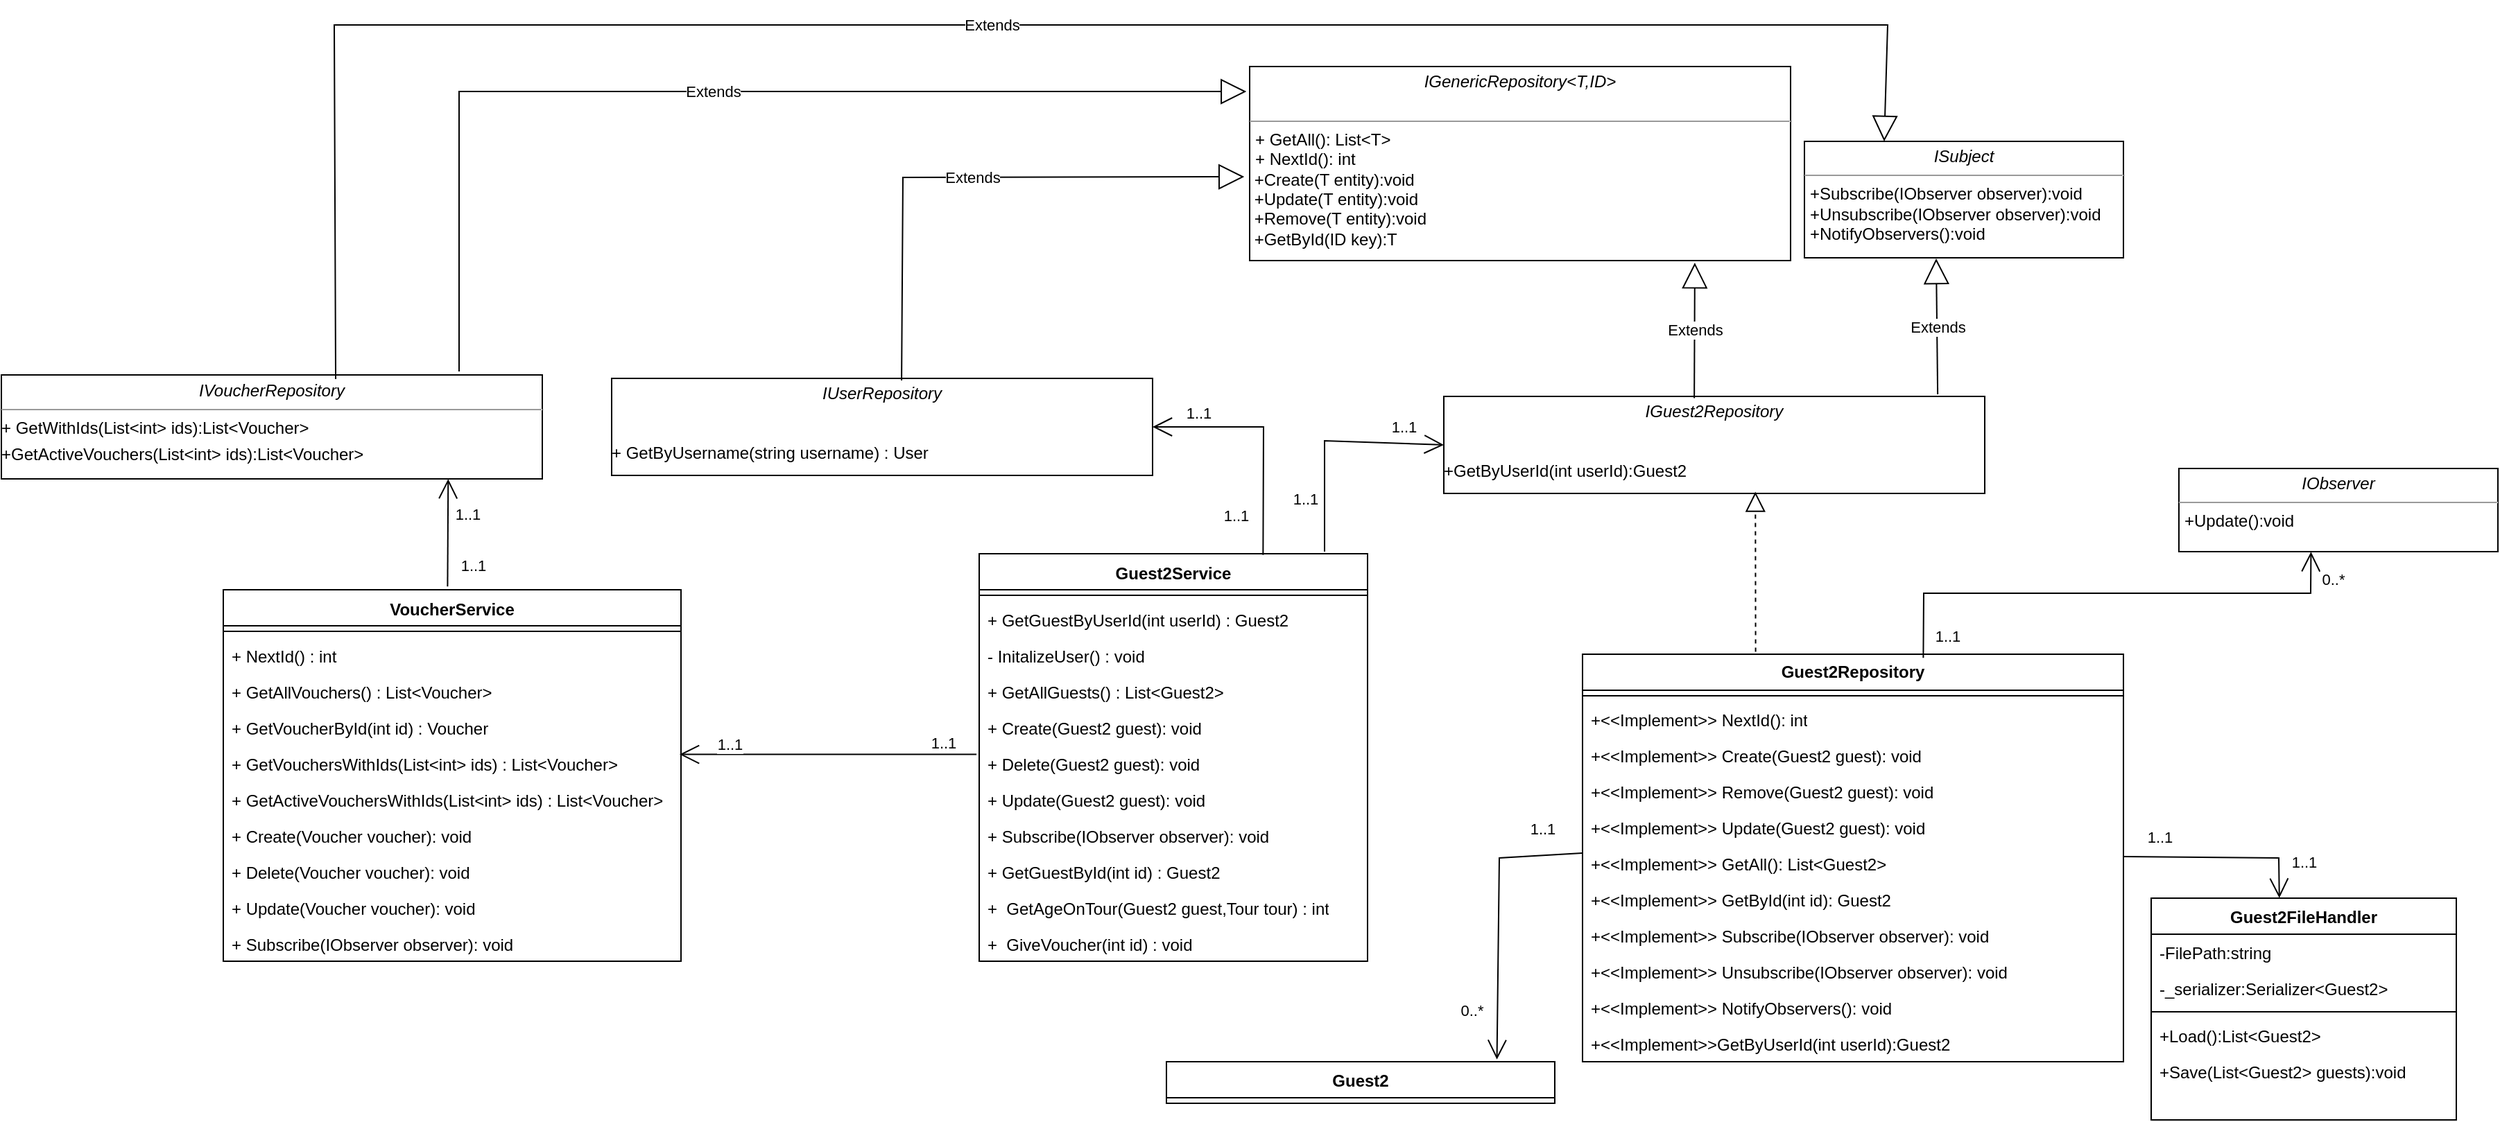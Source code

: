 <mxfile version="21.3.8" type="device">
  <diagram name="Page-1" id="KgGsKjUi9GzEMI_1FsNG">
    <mxGraphModel dx="178" dy="1020" grid="1" gridSize="10" guides="1" tooltips="1" connect="1" arrows="1" fold="1" page="1" pageScale="1" pageWidth="850" pageHeight="1100" math="0" shadow="0">
      <root>
        <mxCell id="0" />
        <mxCell id="1" parent="0" />
        <mxCell id="D3T9nn6vkKpE7vzR0iQW-1" value="&lt;p style=&quot;margin:0px;margin-top:4px;text-align:center;&quot;&gt;&lt;i&gt;IGenericRepository&amp;lt;T,ID&amp;gt;&lt;/i&gt;&lt;/p&gt;&lt;p style=&quot;margin:0px;margin-left:4px;&quot;&gt;&lt;br&gt;&lt;/p&gt;&lt;hr size=&quot;1&quot;&gt;&lt;p style=&quot;margin:0px;margin-left:4px;&quot;&gt;+ GetAll(): List&amp;lt;T&amp;gt;&lt;br&gt;+ NextId(): int&lt;/p&gt;&amp;nbsp;+Create(T entity):void&lt;br&gt;&amp;nbsp;+Update(T entity):void&lt;br&gt;&amp;nbsp;+Remove(T entity):void&lt;br&gt;&amp;nbsp;+GetById(ID key):T" style="verticalAlign=top;align=left;overflow=fill;fontSize=12;fontFamily=Helvetica;html=1;whiteSpace=wrap;" parent="1" vertex="1">
          <mxGeometry x="3170" y="290" width="390" height="140" as="geometry" />
        </mxCell>
        <mxCell id="D3T9nn6vkKpE7vzR0iQW-2" value="&lt;p style=&quot;margin:0px;margin-top:4px;text-align:center;&quot;&gt;&lt;i&gt;IGuest2Repository&lt;/i&gt;&lt;/p&gt;&lt;p style=&quot;margin:0px;margin-left:4px;&quot;&gt;&lt;br&gt;&lt;/p&gt;&lt;p style=&quot;margin:0px;margin-left:4px;&quot;&gt;&lt;br&gt;&lt;/p&gt;+GetByUserId(int userId):Guest2&lt;p style=&quot;margin:0px;margin-left:4px;&quot;&gt;&lt;/p&gt;" style="verticalAlign=top;align=left;overflow=fill;fontSize=12;fontFamily=Helvetica;html=1;whiteSpace=wrap;" parent="1" vertex="1">
          <mxGeometry x="3310" y="528" width="390" height="70" as="geometry" />
        </mxCell>
        <mxCell id="D3T9nn6vkKpE7vzR0iQW-4" value="&lt;p style=&quot;margin:0px;margin-top:4px;text-align:center;&quot;&gt;&lt;i style=&quot;&quot;&gt;ISubject&lt;/i&gt;&lt;/p&gt;&lt;hr size=&quot;1&quot;&gt;&lt;p style=&quot;margin:0px;margin-left:4px;&quot;&gt;+Subscribe(IObserver observer):void&lt;/p&gt;&lt;p style=&quot;margin:0px;margin-left:4px;&quot;&gt;+Unsubscribe(IObserver observer):void&lt;br&gt;&lt;/p&gt;&lt;p style=&quot;margin:0px;margin-left:4px;&quot;&gt;+NotifyObservers():void&lt;br&gt;&lt;/p&gt;" style="verticalAlign=top;align=left;overflow=fill;fontSize=12;fontFamily=Helvetica;html=1;whiteSpace=wrap;" parent="1" vertex="1">
          <mxGeometry x="3570" y="344" width="230" height="84" as="geometry" />
        </mxCell>
        <mxCell id="D3T9nn6vkKpE7vzR0iQW-5" value="&lt;p style=&quot;margin:0px;margin-top:4px;text-align:center;&quot;&gt;&lt;i style=&quot;&quot;&gt;IObserver&lt;/i&gt;&lt;/p&gt;&lt;hr size=&quot;1&quot;&gt;&lt;p style=&quot;margin:0px;margin-left:4px;&quot;&gt;+Update():void&lt;/p&gt;" style="verticalAlign=top;align=left;overflow=fill;fontSize=12;fontFamily=Helvetica;html=1;whiteSpace=wrap;" parent="1" vertex="1">
          <mxGeometry x="3840" y="580" width="230" height="60" as="geometry" />
        </mxCell>
        <mxCell id="D3T9nn6vkKpE7vzR0iQW-7" value="&lt;b&gt;Guest2Repository&lt;/b&gt;" style="swimlane;fontStyle=0;childLayout=stackLayout;horizontal=1;startSize=26;fillColor=none;horizontalStack=0;resizeParent=1;resizeParentMax=0;resizeLast=0;collapsible=1;marginBottom=0;whiteSpace=wrap;html=1;labelBackgroundColor=none;" parent="1" vertex="1">
          <mxGeometry x="3410" y="714" width="390" height="294" as="geometry">
            <mxRectangle x="2350" y="580" width="280" height="30" as="alternateBounds" />
          </mxGeometry>
        </mxCell>
        <mxCell id="D3T9nn6vkKpE7vzR0iQW-8" value="" style="line;strokeWidth=1;fillColor=none;align=left;verticalAlign=middle;spacingTop=-1;spacingLeft=3;spacingRight=3;rotatable=0;labelPosition=right;points=[];portConstraint=eastwest;strokeColor=inherit;" parent="D3T9nn6vkKpE7vzR0iQW-7" vertex="1">
          <mxGeometry y="26" width="390" height="8" as="geometry" />
        </mxCell>
        <mxCell id="D3T9nn6vkKpE7vzR0iQW-9" value="+&amp;lt;&amp;lt;Implement&amp;gt;&amp;gt; NextId(): int" style="text;strokeColor=none;fillColor=none;align=left;verticalAlign=top;spacingLeft=4;spacingRight=4;overflow=hidden;rotatable=0;points=[[0,0.5],[1,0.5]];portConstraint=eastwest;whiteSpace=wrap;html=1;labelBackgroundColor=none;" parent="D3T9nn6vkKpE7vzR0iQW-7" vertex="1">
          <mxGeometry y="34" width="390" height="26" as="geometry" />
        </mxCell>
        <mxCell id="D3T9nn6vkKpE7vzR0iQW-10" value="+&amp;lt;&amp;lt;Implement&amp;gt;&amp;gt; Create(Guest2 guest): void" style="text;strokeColor=none;fillColor=none;align=left;verticalAlign=top;spacingLeft=4;spacingRight=4;overflow=hidden;rotatable=0;points=[[0,0.5],[1,0.5]];portConstraint=eastwest;whiteSpace=wrap;html=1;labelBackgroundColor=none;" parent="D3T9nn6vkKpE7vzR0iQW-7" vertex="1">
          <mxGeometry y="60" width="390" height="26" as="geometry" />
        </mxCell>
        <mxCell id="D3T9nn6vkKpE7vzR0iQW-11" value="+&amp;lt;&amp;lt;Implement&amp;gt;&amp;gt; Remove(Guest2 guest): void" style="text;strokeColor=none;fillColor=none;align=left;verticalAlign=top;spacingLeft=4;spacingRight=4;overflow=hidden;rotatable=0;points=[[0,0.5],[1,0.5]];portConstraint=eastwest;whiteSpace=wrap;html=1;labelBackgroundColor=none;" parent="D3T9nn6vkKpE7vzR0iQW-7" vertex="1">
          <mxGeometry y="86" width="390" height="26" as="geometry" />
        </mxCell>
        <mxCell id="D3T9nn6vkKpE7vzR0iQW-12" value="+&amp;lt;&amp;lt;Implement&amp;gt;&amp;gt; Update(Guest2 guest): void" style="text;strokeColor=none;fillColor=none;align=left;verticalAlign=top;spacingLeft=4;spacingRight=4;overflow=hidden;rotatable=0;points=[[0,0.5],[1,0.5]];portConstraint=eastwest;whiteSpace=wrap;html=1;labelBackgroundColor=none;" parent="D3T9nn6vkKpE7vzR0iQW-7" vertex="1">
          <mxGeometry y="112" width="390" height="26" as="geometry" />
        </mxCell>
        <mxCell id="D3T9nn6vkKpE7vzR0iQW-13" value="+&amp;lt;&amp;lt;Implement&amp;gt;&amp;gt; GetAll(): List&amp;lt;Guest2&amp;gt;" style="text;strokeColor=none;fillColor=none;align=left;verticalAlign=top;spacingLeft=4;spacingRight=4;overflow=hidden;rotatable=0;points=[[0,0.5],[1,0.5]];portConstraint=eastwest;whiteSpace=wrap;html=1;labelBackgroundColor=none;" parent="D3T9nn6vkKpE7vzR0iQW-7" vertex="1">
          <mxGeometry y="138" width="390" height="26" as="geometry" />
        </mxCell>
        <mxCell id="D3T9nn6vkKpE7vzR0iQW-14" value="+&amp;lt;&amp;lt;Implement&amp;gt;&amp;gt; GetById(int id): Guest2" style="text;strokeColor=none;fillColor=none;align=left;verticalAlign=top;spacingLeft=4;spacingRight=4;overflow=hidden;rotatable=0;points=[[0,0.5],[1,0.5]];portConstraint=eastwest;whiteSpace=wrap;html=1;labelBackgroundColor=none;" parent="D3T9nn6vkKpE7vzR0iQW-7" vertex="1">
          <mxGeometry y="164" width="390" height="26" as="geometry" />
        </mxCell>
        <mxCell id="D3T9nn6vkKpE7vzR0iQW-15" value="+&amp;lt;&amp;lt;Implement&amp;gt;&amp;gt; Subscribe(IObserver observer): void" style="text;strokeColor=none;fillColor=none;align=left;verticalAlign=top;spacingLeft=4;spacingRight=4;overflow=hidden;rotatable=0;points=[[0,0.5],[1,0.5]];portConstraint=eastwest;whiteSpace=wrap;html=1;labelBackgroundColor=none;" parent="D3T9nn6vkKpE7vzR0iQW-7" vertex="1">
          <mxGeometry y="190" width="390" height="26" as="geometry" />
        </mxCell>
        <mxCell id="D3T9nn6vkKpE7vzR0iQW-16" value="+&amp;lt;&amp;lt;Implement&amp;gt;&amp;gt; Unsubscribe(IObserver observer): void" style="text;strokeColor=none;fillColor=none;align=left;verticalAlign=top;spacingLeft=4;spacingRight=4;overflow=hidden;rotatable=0;points=[[0,0.5],[1,0.5]];portConstraint=eastwest;whiteSpace=wrap;html=1;labelBackgroundColor=none;" parent="D3T9nn6vkKpE7vzR0iQW-7" vertex="1">
          <mxGeometry y="216" width="390" height="26" as="geometry" />
        </mxCell>
        <mxCell id="D3T9nn6vkKpE7vzR0iQW-17" value="+&amp;lt;&amp;lt;Implement&amp;gt;&amp;gt; NotifyObservers(): void&lt;br&gt;" style="text;strokeColor=none;fillColor=none;align=left;verticalAlign=top;spacingLeft=4;spacingRight=4;overflow=hidden;rotatable=0;points=[[0,0.5],[1,0.5]];portConstraint=eastwest;whiteSpace=wrap;html=1;labelBackgroundColor=none;" parent="D3T9nn6vkKpE7vzR0iQW-7" vertex="1">
          <mxGeometry y="242" width="390" height="26" as="geometry" />
        </mxCell>
        <mxCell id="D3T9nn6vkKpE7vzR0iQW-18" value="+&amp;lt;&amp;lt;Implement&amp;gt;&amp;gt;GetByUserId(int userId):Guest2" style="text;strokeColor=none;fillColor=none;align=left;verticalAlign=top;spacingLeft=4;spacingRight=4;overflow=hidden;rotatable=0;points=[[0,0.5],[1,0.5]];portConstraint=eastwest;whiteSpace=wrap;html=1;labelBackgroundColor=none;" parent="D3T9nn6vkKpE7vzR0iQW-7" vertex="1">
          <mxGeometry y="268" width="390" height="26" as="geometry" />
        </mxCell>
        <mxCell id="D3T9nn6vkKpE7vzR0iQW-20" value="Guest2FileHandler" style="swimlane;fontStyle=1;align=center;verticalAlign=top;childLayout=stackLayout;horizontal=1;startSize=26;horizontalStack=0;resizeParent=1;resizeLast=0;collapsible=1;marginBottom=0;rounded=0;shadow=0;strokeWidth=1;labelBackgroundColor=none;" parent="1" vertex="1">
          <mxGeometry x="3820" y="890" width="220" height="160" as="geometry">
            <mxRectangle x="1800" y="40" width="280" height="26" as="alternateBounds" />
          </mxGeometry>
        </mxCell>
        <mxCell id="D3T9nn6vkKpE7vzR0iQW-21" value="-FilePath:string" style="text;align=left;verticalAlign=top;spacingLeft=4;spacingRight=4;overflow=hidden;rotatable=0;points=[[0,0.5],[1,0.5]];portConstraint=eastwest;labelBackgroundColor=none;" parent="D3T9nn6vkKpE7vzR0iQW-20" vertex="1">
          <mxGeometry y="26" width="220" height="26" as="geometry" />
        </mxCell>
        <mxCell id="D3T9nn6vkKpE7vzR0iQW-22" value="-_serializer:Serializer&lt;Guest2&gt;" style="text;align=left;verticalAlign=top;spacingLeft=4;spacingRight=4;overflow=hidden;rotatable=0;points=[[0,0.5],[1,0.5]];portConstraint=eastwest;labelBackgroundColor=none;" parent="D3T9nn6vkKpE7vzR0iQW-20" vertex="1">
          <mxGeometry y="52" width="220" height="26" as="geometry" />
        </mxCell>
        <mxCell id="D3T9nn6vkKpE7vzR0iQW-23" value="" style="line;html=1;strokeWidth=1;align=left;verticalAlign=middle;spacingTop=-1;spacingLeft=3;spacingRight=3;rotatable=0;labelPosition=right;points=[];portConstraint=eastwest;labelBackgroundColor=none;" parent="D3T9nn6vkKpE7vzR0iQW-20" vertex="1">
          <mxGeometry y="78" width="220" height="8" as="geometry" />
        </mxCell>
        <mxCell id="D3T9nn6vkKpE7vzR0iQW-24" value="+Load():List&amp;lt;Guest2&amp;gt;&amp;nbsp;" style="text;strokeColor=none;fillColor=none;align=left;verticalAlign=top;spacingLeft=4;spacingRight=4;overflow=hidden;rotatable=0;points=[[0,0.5],[1,0.5]];portConstraint=eastwest;whiteSpace=wrap;html=1;" parent="D3T9nn6vkKpE7vzR0iQW-20" vertex="1">
          <mxGeometry y="86" width="220" height="26" as="geometry" />
        </mxCell>
        <mxCell id="D3T9nn6vkKpE7vzR0iQW-25" value="+Save(List&amp;lt;Guest2&amp;gt; guests):void" style="text;strokeColor=none;fillColor=none;align=left;verticalAlign=top;spacingLeft=4;spacingRight=4;overflow=hidden;rotatable=0;points=[[0,0.5],[1,0.5]];portConstraint=eastwest;whiteSpace=wrap;html=1;" parent="D3T9nn6vkKpE7vzR0iQW-20" vertex="1">
          <mxGeometry y="112" width="220" height="26" as="geometry" />
        </mxCell>
        <mxCell id="D3T9nn6vkKpE7vzR0iQW-26" value="" style="endArrow=open;endFill=1;endSize=12;html=1;rounded=0;entryX=0.42;entryY=-0.001;entryDx=0;entryDy=0;exitX=1;exitY=0.308;exitDx=0;exitDy=0;exitPerimeter=0;entryPerimeter=0;" parent="1" source="D3T9nn6vkKpE7vzR0iQW-13" target="D3T9nn6vkKpE7vzR0iQW-20" edge="1">
          <mxGeometry width="160" relative="1" as="geometry">
            <mxPoint x="3730" y="844" as="sourcePoint" />
            <mxPoint x="3890" y="844" as="targetPoint" />
            <Array as="points">
              <mxPoint x="3912" y="861" />
            </Array>
          </mxGeometry>
        </mxCell>
        <mxCell id="D3T9nn6vkKpE7vzR0iQW-27" value="1..1" style="edgeLabel;html=1;align=center;verticalAlign=middle;resizable=0;points=[];" parent="D3T9nn6vkKpE7vzR0iQW-26" vertex="1" connectable="0">
          <mxGeometry x="0.824" y="-1" relative="1" as="geometry">
            <mxPoint x="19" y="-14" as="offset" />
          </mxGeometry>
        </mxCell>
        <mxCell id="D3T9nn6vkKpE7vzR0iQW-28" value="1..1" style="edgeLabel;html=1;align=center;verticalAlign=middle;resizable=0;points=[];" parent="D3T9nn6vkKpE7vzR0iQW-26" vertex="1" connectable="0">
          <mxGeometry x="-0.869" y="-2" relative="1" as="geometry">
            <mxPoint x="17" y="-16" as="offset" />
          </mxGeometry>
        </mxCell>
        <mxCell id="D3T9nn6vkKpE7vzR0iQW-29" value="" style="endArrow=open;endFill=1;endSize=12;html=1;rounded=0;entryX=0.414;entryY=1.003;entryDx=0;entryDy=0;entryPerimeter=0;exitX=0.63;exitY=0.009;exitDx=0;exitDy=0;exitPerimeter=0;" parent="1" source="D3T9nn6vkKpE7vzR0iQW-7" target="D3T9nn6vkKpE7vzR0iQW-5" edge="1">
          <mxGeometry width="160" relative="1" as="geometry">
            <mxPoint x="3940" y="774" as="sourcePoint" />
            <mxPoint x="4100" y="774" as="targetPoint" />
            <Array as="points">
              <mxPoint x="3656" y="670" />
              <mxPoint x="3935" y="670" />
            </Array>
          </mxGeometry>
        </mxCell>
        <mxCell id="D3T9nn6vkKpE7vzR0iQW-30" value="0..*" style="edgeLabel;html=1;align=center;verticalAlign=middle;resizable=0;points=[];" parent="D3T9nn6vkKpE7vzR0iQW-29" vertex="1" connectable="0">
          <mxGeometry x="0.888" y="-1" relative="1" as="geometry">
            <mxPoint x="15" as="offset" />
          </mxGeometry>
        </mxCell>
        <mxCell id="D3T9nn6vkKpE7vzR0iQW-31" value="1..1" style="edgeLabel;html=1;align=center;verticalAlign=middle;resizable=0;points=[];" parent="D3T9nn6vkKpE7vzR0iQW-29" vertex="1" connectable="0">
          <mxGeometry x="-0.944" y="-3" relative="1" as="geometry">
            <mxPoint x="14" y="-6" as="offset" />
          </mxGeometry>
        </mxCell>
        <mxCell id="D3T9nn6vkKpE7vzR0iQW-32" value="Guest2" style="swimlane;fontStyle=1;align=center;verticalAlign=top;childLayout=stackLayout;horizontal=1;startSize=26;horizontalStack=0;resizeParent=1;resizeParentMax=0;resizeLast=0;collapsible=1;marginBottom=0;whiteSpace=wrap;html=1;" parent="1" vertex="1" collapsed="1">
          <mxGeometry x="3110" y="1008" width="280" height="30" as="geometry">
            <mxRectangle x="2480" y="870" width="280" height="268" as="alternateBounds" />
          </mxGeometry>
        </mxCell>
        <mxCell id="D3T9nn6vkKpE7vzR0iQW-33" value="+ Id: int" style="text;strokeColor=none;fillColor=none;align=left;verticalAlign=top;spacingLeft=4;spacingRight=4;overflow=hidden;rotatable=0;points=[[0,0.5],[1,0.5]];portConstraint=eastwest;whiteSpace=wrap;html=1;" parent="D3T9nn6vkKpE7vzR0iQW-32" vertex="1">
          <mxGeometry y="26" width="280" height="26" as="geometry" />
        </mxCell>
        <mxCell id="D3T9nn6vkKpE7vzR0iQW-34" value="+ Name: string" style="text;strokeColor=none;fillColor=none;align=left;verticalAlign=top;spacingLeft=4;spacingRight=4;overflow=hidden;rotatable=0;points=[[0,0.5],[1,0.5]];portConstraint=eastwest;whiteSpace=wrap;html=1;" parent="D3T9nn6vkKpE7vzR0iQW-32" vertex="1">
          <mxGeometry y="52" width="280" height="26" as="geometry" />
        </mxCell>
        <mxCell id="D3T9nn6vkKpE7vzR0iQW-35" value="+ Surname: string" style="text;strokeColor=none;fillColor=none;align=left;verticalAlign=top;spacingLeft=4;spacingRight=4;overflow=hidden;rotatable=0;points=[[0,0.5],[1,0.5]];portConstraint=eastwest;whiteSpace=wrap;html=1;" parent="D3T9nn6vkKpE7vzR0iQW-32" vertex="1">
          <mxGeometry y="78" width="280" height="26" as="geometry" />
        </mxCell>
        <mxCell id="D3T9nn6vkKpE7vzR0iQW-36" value="+ Adress: string" style="text;strokeColor=none;fillColor=none;align=left;verticalAlign=top;spacingLeft=4;spacingRight=4;overflow=hidden;rotatable=0;points=[[0,0.5],[1,0.5]];portConstraint=eastwest;whiteSpace=wrap;html=1;" parent="D3T9nn6vkKpE7vzR0iQW-32" vertex="1">
          <mxGeometry y="104" width="280" height="26" as="geometry" />
        </mxCell>
        <mxCell id="D3T9nn6vkKpE7vzR0iQW-37" value="+ Email: string" style="text;strokeColor=none;fillColor=none;align=left;verticalAlign=top;spacingLeft=4;spacingRight=4;overflow=hidden;rotatable=0;points=[[0,0.5],[1,0.5]];portConstraint=eastwest;whiteSpace=wrap;html=1;" parent="D3T9nn6vkKpE7vzR0iQW-32" vertex="1">
          <mxGeometry y="130" width="280" height="26" as="geometry" />
        </mxCell>
        <mxCell id="D3T9nn6vkKpE7vzR0iQW-38" value="+ BirthDate: DateTime" style="text;strokeColor=none;fillColor=none;align=left;verticalAlign=top;spacingLeft=4;spacingRight=4;overflow=hidden;rotatable=0;points=[[0,0.5],[1,0.5]];portConstraint=eastwest;whiteSpace=wrap;html=1;" parent="D3T9nn6vkKpE7vzR0iQW-32" vertex="1">
          <mxGeometry y="156" width="280" height="26" as="geometry" />
        </mxCell>
        <mxCell id="D3T9nn6vkKpE7vzR0iQW-39" value="+ PhoneNumber: string" style="text;strokeColor=none;fillColor=none;align=left;verticalAlign=top;spacingLeft=4;spacingRight=4;overflow=hidden;rotatable=0;points=[[0,0.5],[1,0.5]];portConstraint=eastwest;whiteSpace=wrap;html=1;" parent="D3T9nn6vkKpE7vzR0iQW-32" vertex="1">
          <mxGeometry y="182" width="280" height="26" as="geometry" />
        </mxCell>
        <mxCell id="D3T9nn6vkKpE7vzR0iQW-40" value="" style="line;strokeWidth=1;fillColor=none;align=left;verticalAlign=middle;spacingTop=-1;spacingLeft=3;spacingRight=3;rotatable=0;labelPosition=right;points=[];portConstraint=eastwest;strokeColor=inherit;" parent="D3T9nn6vkKpE7vzR0iQW-32" vertex="1">
          <mxGeometry y="208" width="280" height="8" as="geometry" />
        </mxCell>
        <mxCell id="D3T9nn6vkKpE7vzR0iQW-41" value="+&amp;lt;&amp;lt;Implement&amp;gt;&amp;gt;&amp;nbsp;ToCSV(): string[]" style="text;strokeColor=none;fillColor=none;align=left;verticalAlign=top;spacingLeft=4;spacingRight=4;overflow=hidden;rotatable=0;points=[[0,0.5],[1,0.5]];portConstraint=eastwest;whiteSpace=wrap;html=1;" parent="D3T9nn6vkKpE7vzR0iQW-32" vertex="1">
          <mxGeometry y="216" width="280" height="26" as="geometry" />
        </mxCell>
        <mxCell id="D3T9nn6vkKpE7vzR0iQW-42" value="+&amp;lt;&amp;lt;Implement&amp;gt;&amp;gt;&amp;nbsp;FromCSV(string[] values): void" style="text;strokeColor=none;fillColor=none;align=left;verticalAlign=top;spacingLeft=4;spacingRight=4;overflow=hidden;rotatable=0;points=[[0,0.5],[1,0.5]];portConstraint=eastwest;whiteSpace=wrap;html=1;" parent="D3T9nn6vkKpE7vzR0iQW-32" vertex="1">
          <mxGeometry y="242" width="280" height="26" as="geometry" />
        </mxCell>
        <mxCell id="D3T9nn6vkKpE7vzR0iQW-43" value="" style="endArrow=open;endFill=1;endSize=12;html=1;rounded=0;entryX=0.851;entryY=-0.053;entryDx=0;entryDy=0;exitX=-0.001;exitY=0.21;exitDx=0;exitDy=0;exitPerimeter=0;entryPerimeter=0;" parent="1" source="D3T9nn6vkKpE7vzR0iQW-13" target="D3T9nn6vkKpE7vzR0iQW-32" edge="1">
          <mxGeometry width="160" relative="1" as="geometry">
            <mxPoint x="3220" y="958" as="sourcePoint" />
            <mxPoint x="3410" y="887" as="targetPoint" />
            <Array as="points">
              <mxPoint x="3350" y="861" />
            </Array>
          </mxGeometry>
        </mxCell>
        <mxCell id="D3T9nn6vkKpE7vzR0iQW-44" value="0..*" style="edgeLabel;html=1;align=center;verticalAlign=middle;resizable=0;points=[];" parent="D3T9nn6vkKpE7vzR0iQW-43" vertex="1" connectable="0">
          <mxGeometry x="0.76" relative="1" as="geometry">
            <mxPoint x="-19" y="-11" as="offset" />
          </mxGeometry>
        </mxCell>
        <mxCell id="D3T9nn6vkKpE7vzR0iQW-45" value="1..1" style="edgeLabel;html=1;align=center;verticalAlign=middle;resizable=0;points=[];" parent="D3T9nn6vkKpE7vzR0iQW-43" vertex="1" connectable="0">
          <mxGeometry x="-0.872" y="1" relative="1" as="geometry">
            <mxPoint x="-16" y="-19" as="offset" />
          </mxGeometry>
        </mxCell>
        <mxCell id="D3T9nn6vkKpE7vzR0iQW-46" value="Guest2Service" style="swimlane;fontStyle=1;align=center;verticalAlign=top;childLayout=stackLayout;horizontal=1;startSize=26;horizontalStack=0;resizeParent=1;resizeParentMax=0;resizeLast=0;collapsible=1;marginBottom=0;whiteSpace=wrap;html=1;" parent="1" vertex="1">
          <mxGeometry x="2975" y="641.5" width="280" height="294" as="geometry" />
        </mxCell>
        <mxCell id="D3T9nn6vkKpE7vzR0iQW-48" value="" style="line;strokeWidth=1;fillColor=none;align=left;verticalAlign=middle;spacingTop=-1;spacingLeft=3;spacingRight=3;rotatable=0;labelPosition=right;points=[];portConstraint=eastwest;strokeColor=inherit;" parent="D3T9nn6vkKpE7vzR0iQW-46" vertex="1">
          <mxGeometry y="26" width="280" height="8" as="geometry" />
        </mxCell>
        <mxCell id="D3T9nn6vkKpE7vzR0iQW-49" value="+&amp;nbsp;GetGuestByUserId(int userId) : Guest2" style="text;strokeColor=none;fillColor=none;align=left;verticalAlign=top;spacingLeft=4;spacingRight=4;overflow=hidden;rotatable=0;points=[[0,0.5],[1,0.5]];portConstraint=eastwest;whiteSpace=wrap;html=1;" parent="D3T9nn6vkKpE7vzR0iQW-46" vertex="1">
          <mxGeometry y="34" width="280" height="26" as="geometry" />
        </mxCell>
        <mxCell id="D3T9nn6vkKpE7vzR0iQW-51" value="- InitalizeUser() : void" style="text;strokeColor=none;fillColor=none;align=left;verticalAlign=top;spacingLeft=4;spacingRight=4;overflow=hidden;rotatable=0;points=[[0,0.5],[1,0.5]];portConstraint=eastwest;whiteSpace=wrap;html=1;" parent="D3T9nn6vkKpE7vzR0iQW-46" vertex="1">
          <mxGeometry y="60" width="280" height="26" as="geometry" />
        </mxCell>
        <mxCell id="D3T9nn6vkKpE7vzR0iQW-52" value="+&amp;nbsp;GetAllGuests() : List&amp;lt;Guest2&amp;gt;" style="text;strokeColor=none;fillColor=none;align=left;verticalAlign=top;spacingLeft=4;spacingRight=4;overflow=hidden;rotatable=0;points=[[0,0.5],[1,0.5]];portConstraint=eastwest;whiteSpace=wrap;html=1;" parent="D3T9nn6vkKpE7vzR0iQW-46" vertex="1">
          <mxGeometry y="86" width="280" height="26" as="geometry" />
        </mxCell>
        <mxCell id="D3T9nn6vkKpE7vzR0iQW-53" value="+ Create(Guest2 guest): void" style="text;strokeColor=none;fillColor=none;align=left;verticalAlign=top;spacingLeft=4;spacingRight=4;overflow=hidden;rotatable=0;points=[[0,0.5],[1,0.5]];portConstraint=eastwest;whiteSpace=wrap;html=1;" parent="D3T9nn6vkKpE7vzR0iQW-46" vertex="1">
          <mxGeometry y="112" width="280" height="26" as="geometry" />
        </mxCell>
        <mxCell id="D3T9nn6vkKpE7vzR0iQW-54" value="+ Delete(Guest2 guest): void" style="text;strokeColor=none;fillColor=none;align=left;verticalAlign=top;spacingLeft=4;spacingRight=4;overflow=hidden;rotatable=0;points=[[0,0.5],[1,0.5]];portConstraint=eastwest;whiteSpace=wrap;html=1;" parent="D3T9nn6vkKpE7vzR0iQW-46" vertex="1">
          <mxGeometry y="138" width="280" height="26" as="geometry" />
        </mxCell>
        <mxCell id="D3T9nn6vkKpE7vzR0iQW-55" value="+ Update(Guest2 guest): void" style="text;strokeColor=none;fillColor=none;align=left;verticalAlign=top;spacingLeft=4;spacingRight=4;overflow=hidden;rotatable=0;points=[[0,0.5],[1,0.5]];portConstraint=eastwest;whiteSpace=wrap;html=1;" parent="D3T9nn6vkKpE7vzR0iQW-46" vertex="1">
          <mxGeometry y="164" width="280" height="26" as="geometry" />
        </mxCell>
        <mxCell id="D3T9nn6vkKpE7vzR0iQW-56" value="+ Subscribe(IObserver observer): void" style="text;strokeColor=none;fillColor=none;align=left;verticalAlign=top;spacingLeft=4;spacingRight=4;overflow=hidden;rotatable=0;points=[[0,0.5],[1,0.5]];portConstraint=eastwest;whiteSpace=wrap;html=1;" parent="D3T9nn6vkKpE7vzR0iQW-46" vertex="1">
          <mxGeometry y="190" width="280" height="26" as="geometry" />
        </mxCell>
        <mxCell id="D3T9nn6vkKpE7vzR0iQW-57" value="+&amp;nbsp;GetGuestById(int id) : Guest2" style="text;strokeColor=none;fillColor=none;align=left;verticalAlign=top;spacingLeft=4;spacingRight=4;overflow=hidden;rotatable=0;points=[[0,0.5],[1,0.5]];portConstraint=eastwest;whiteSpace=wrap;html=1;" parent="D3T9nn6vkKpE7vzR0iQW-46" vertex="1">
          <mxGeometry y="216" width="280" height="26" as="geometry" />
        </mxCell>
        <mxCell id="D3T9nn6vkKpE7vzR0iQW-58" value="+&amp;nbsp;&amp;nbsp;GetAgeOnTour(Guest2 guest,Tour tour) : int" style="text;strokeColor=none;fillColor=none;align=left;verticalAlign=top;spacingLeft=4;spacingRight=4;overflow=hidden;rotatable=0;points=[[0,0.5],[1,0.5]];portConstraint=eastwest;whiteSpace=wrap;html=1;" parent="D3T9nn6vkKpE7vzR0iQW-46" vertex="1">
          <mxGeometry y="242" width="280" height="26" as="geometry" />
        </mxCell>
        <mxCell id="D3T9nn6vkKpE7vzR0iQW-59" value="+&amp;nbsp;&amp;nbsp;GiveVoucher(int id) : void" style="text;strokeColor=none;fillColor=none;align=left;verticalAlign=top;spacingLeft=4;spacingRight=4;overflow=hidden;rotatable=0;points=[[0,0.5],[1,0.5]];portConstraint=eastwest;whiteSpace=wrap;html=1;" parent="D3T9nn6vkKpE7vzR0iQW-46" vertex="1">
          <mxGeometry y="268" width="280" height="26" as="geometry" />
        </mxCell>
        <mxCell id="D3T9nn6vkKpE7vzR0iQW-118" value="&lt;p style=&quot;margin:0px;margin-top:4px;text-align:center;&quot;&gt;&lt;i&gt;IUserRepository&lt;/i&gt;&lt;/p&gt;&lt;p style=&quot;margin:0px;margin-left:4px;&quot;&gt;&lt;br&gt;&lt;/p&gt;&lt;p style=&quot;margin:0px;margin-left:4px;&quot;&gt;&lt;br&gt;&lt;/p&gt;+ GetByUsername(string username) : User&lt;p style=&quot;margin:0px;margin-left:4px;&quot;&gt;&lt;/p&gt;" style="verticalAlign=top;align=left;overflow=fill;fontSize=12;fontFamily=Helvetica;html=1;whiteSpace=wrap;" parent="1" vertex="1">
          <mxGeometry x="2710" y="515" width="390" height="70" as="geometry" />
        </mxCell>
        <mxCell id="D3T9nn6vkKpE7vzR0iQW-121" value="" style="endArrow=open;endFill=1;endSize=12;html=1;rounded=0;entryX=0;entryY=0.5;entryDx=0;entryDy=0;" parent="1" target="D3T9nn6vkKpE7vzR0iQW-2" edge="1">
          <mxGeometry width="160" relative="1" as="geometry">
            <mxPoint x="3224" y="640" as="sourcePoint" />
            <mxPoint x="3310" y="650" as="targetPoint" />
            <Array as="points">
              <mxPoint x="3224" y="560" />
            </Array>
          </mxGeometry>
        </mxCell>
        <mxCell id="VCtJCVB4vepcHLoG-WH_-5" value="1..1" style="edgeLabel;html=1;align=center;verticalAlign=middle;resizable=0;points=[];" parent="D3T9nn6vkKpE7vzR0iQW-121" vertex="1" connectable="0">
          <mxGeometry x="-0.7" y="1" relative="1" as="geometry">
            <mxPoint x="-13" y="-13" as="offset" />
          </mxGeometry>
        </mxCell>
        <mxCell id="VCtJCVB4vepcHLoG-WH_-6" value="1..1" style="edgeLabel;html=1;align=center;verticalAlign=middle;resizable=0;points=[];" parent="D3T9nn6vkKpE7vzR0iQW-121" vertex="1" connectable="0">
          <mxGeometry x="0.678" y="1" relative="1" as="geometry">
            <mxPoint x="-3" y="-11" as="offset" />
          </mxGeometry>
        </mxCell>
        <mxCell id="D3T9nn6vkKpE7vzR0iQW-122" value="" style="endArrow=open;endFill=1;endSize=12;html=1;rounded=0;entryX=1;entryY=0.5;entryDx=0;entryDy=0;exitX=0.731;exitY=0.003;exitDx=0;exitDy=0;exitPerimeter=0;" parent="1" source="D3T9nn6vkKpE7vzR0iQW-46" target="D3T9nn6vkKpE7vzR0iQW-118" edge="1">
          <mxGeometry width="160" relative="1" as="geometry">
            <mxPoint x="3180" y="630" as="sourcePoint" />
            <mxPoint x="3310" y="650" as="targetPoint" />
            <Array as="points">
              <mxPoint x="3180" y="550" />
            </Array>
          </mxGeometry>
        </mxCell>
        <mxCell id="VCtJCVB4vepcHLoG-WH_-3" value="1..1" style="edgeLabel;html=1;align=center;verticalAlign=middle;resizable=0;points=[];" parent="D3T9nn6vkKpE7vzR0iQW-122" vertex="1" connectable="0">
          <mxGeometry x="-0.776" y="1" relative="1" as="geometry">
            <mxPoint x="-19" y="-9" as="offset" />
          </mxGeometry>
        </mxCell>
        <mxCell id="VCtJCVB4vepcHLoG-WH_-4" value="1..1" style="edgeLabel;html=1;align=center;verticalAlign=middle;resizable=0;points=[];" parent="D3T9nn6vkKpE7vzR0iQW-122" vertex="1" connectable="0">
          <mxGeometry x="0.596" y="-4" relative="1" as="geometry">
            <mxPoint x="-2" y="-6" as="offset" />
          </mxGeometry>
        </mxCell>
        <mxCell id="D3T9nn6vkKpE7vzR0iQW-123" value="VoucherService" style="swimlane;fontStyle=1;align=center;verticalAlign=top;childLayout=stackLayout;horizontal=1;startSize=26;horizontalStack=0;resizeParent=1;resizeParentMax=0;resizeLast=0;collapsible=1;marginBottom=0;whiteSpace=wrap;html=1;" parent="1" vertex="1">
          <mxGeometry x="2430" y="667.5" width="330" height="268" as="geometry" />
        </mxCell>
        <mxCell id="D3T9nn6vkKpE7vzR0iQW-124" value="" style="line;strokeWidth=1;fillColor=none;align=left;verticalAlign=middle;spacingTop=-1;spacingLeft=3;spacingRight=3;rotatable=0;labelPosition=right;points=[];portConstraint=eastwest;strokeColor=inherit;" parent="D3T9nn6vkKpE7vzR0iQW-123" vertex="1">
          <mxGeometry y="26" width="330" height="8" as="geometry" />
        </mxCell>
        <mxCell id="D3T9nn6vkKpE7vzR0iQW-126" value="+ NextId() : int" style="text;strokeColor=none;fillColor=none;align=left;verticalAlign=top;spacingLeft=4;spacingRight=4;overflow=hidden;rotatable=0;points=[[0,0.5],[1,0.5]];portConstraint=eastwest;whiteSpace=wrap;html=1;" parent="D3T9nn6vkKpE7vzR0iQW-123" vertex="1">
          <mxGeometry y="34" width="330" height="26" as="geometry" />
        </mxCell>
        <mxCell id="D3T9nn6vkKpE7vzR0iQW-128" value="+&amp;nbsp;GetAllVouchers() : List&amp;lt;Voucher&amp;gt;" style="text;strokeColor=none;fillColor=none;align=left;verticalAlign=top;spacingLeft=4;spacingRight=4;overflow=hidden;rotatable=0;points=[[0,0.5],[1,0.5]];portConstraint=eastwest;whiteSpace=wrap;html=1;" parent="D3T9nn6vkKpE7vzR0iQW-123" vertex="1">
          <mxGeometry y="60" width="330" height="26" as="geometry" />
        </mxCell>
        <mxCell id="D3T9nn6vkKpE7vzR0iQW-136" value="+&amp;nbsp;GetVoucherById(int id) : Voucher" style="text;strokeColor=none;fillColor=none;align=left;verticalAlign=top;spacingLeft=4;spacingRight=4;overflow=hidden;rotatable=0;points=[[0,0.5],[1,0.5]];portConstraint=eastwest;whiteSpace=wrap;html=1;" parent="D3T9nn6vkKpE7vzR0iQW-123" vertex="1">
          <mxGeometry y="86" width="330" height="26" as="geometry" />
        </mxCell>
        <mxCell id="D3T9nn6vkKpE7vzR0iQW-129" value="+ GetVouchersWithIds(List&amp;lt;int&amp;gt; ids) : List&amp;lt;Voucher&amp;gt;" style="text;strokeColor=none;fillColor=none;align=left;verticalAlign=top;spacingLeft=4;spacingRight=4;overflow=hidden;rotatable=0;points=[[0,0.5],[1,0.5]];portConstraint=eastwest;whiteSpace=wrap;html=1;" parent="D3T9nn6vkKpE7vzR0iQW-123" vertex="1">
          <mxGeometry y="112" width="330" height="26" as="geometry" />
        </mxCell>
        <mxCell id="D3T9nn6vkKpE7vzR0iQW-138" value="+ GetActiveVouchersWithIds(List&amp;lt;int&amp;gt; ids) : List&amp;lt;Voucher&amp;gt;" style="text;strokeColor=none;fillColor=none;align=left;verticalAlign=top;spacingLeft=4;spacingRight=4;overflow=hidden;rotatable=0;points=[[0,0.5],[1,0.5]];portConstraint=eastwest;whiteSpace=wrap;html=1;" parent="D3T9nn6vkKpE7vzR0iQW-123" vertex="1">
          <mxGeometry y="138" width="330" height="26" as="geometry" />
        </mxCell>
        <mxCell id="D3T9nn6vkKpE7vzR0iQW-137" value="+ Create(Voucher voucher): void" style="text;strokeColor=none;fillColor=none;align=left;verticalAlign=top;spacingLeft=4;spacingRight=4;overflow=hidden;rotatable=0;points=[[0,0.5],[1,0.5]];portConstraint=eastwest;whiteSpace=wrap;html=1;" parent="D3T9nn6vkKpE7vzR0iQW-123" vertex="1">
          <mxGeometry y="164" width="330" height="26" as="geometry" />
        </mxCell>
        <mxCell id="D3T9nn6vkKpE7vzR0iQW-130" value="+ Delete(Voucher voucher): void" style="text;strokeColor=none;fillColor=none;align=left;verticalAlign=top;spacingLeft=4;spacingRight=4;overflow=hidden;rotatable=0;points=[[0,0.5],[1,0.5]];portConstraint=eastwest;whiteSpace=wrap;html=1;" parent="D3T9nn6vkKpE7vzR0iQW-123" vertex="1">
          <mxGeometry y="190" width="330" height="26" as="geometry" />
        </mxCell>
        <mxCell id="D3T9nn6vkKpE7vzR0iQW-131" value="+ Update(Voucher voucher): void" style="text;strokeColor=none;fillColor=none;align=left;verticalAlign=top;spacingLeft=4;spacingRight=4;overflow=hidden;rotatable=0;points=[[0,0.5],[1,0.5]];portConstraint=eastwest;whiteSpace=wrap;html=1;" parent="D3T9nn6vkKpE7vzR0iQW-123" vertex="1">
          <mxGeometry y="216" width="330" height="26" as="geometry" />
        </mxCell>
        <mxCell id="D3T9nn6vkKpE7vzR0iQW-132" value="+ Subscribe(IObserver observer): void" style="text;strokeColor=none;fillColor=none;align=left;verticalAlign=top;spacingLeft=4;spacingRight=4;overflow=hidden;rotatable=0;points=[[0,0.5],[1,0.5]];portConstraint=eastwest;whiteSpace=wrap;html=1;" parent="D3T9nn6vkKpE7vzR0iQW-123" vertex="1">
          <mxGeometry y="242" width="330" height="26" as="geometry" />
        </mxCell>
        <mxCell id="D3T9nn6vkKpE7vzR0iQW-141" value="&lt;p style=&quot;margin: 4px 0px 0px;&quot;&gt;&lt;/p&gt;&lt;div style=&quot;text-align: center;&quot;&gt;&lt;i style=&quot;border-color: var(--border-color);&quot;&gt;IVoucherRepository&lt;/i&gt;&lt;br&gt;&lt;/div&gt;&lt;hr size=&quot;1&quot;&gt;&lt;p style=&quot;border-color: var(--border-color); margin: 4px 0px 0px;&quot;&gt;&lt;span style=&quot;background-color: initial;&quot;&gt;+ GetWithIds(List&amp;lt;int&amp;gt; ids):List&amp;lt;Voucher&amp;gt;&lt;/span&gt;&lt;br&gt;&lt;/p&gt;&lt;p style=&quot;border-color: var(--border-color); margin: 4px 0px 0px;&quot;&gt;+&lt;span style=&quot;&quot;&gt;GetActiveVouchers&lt;/span&gt;(List&amp;lt;int&amp;gt; ids&lt;span style=&quot;background-color: initial;&quot;&gt;):List&amp;lt;Voucher&amp;gt;&lt;/span&gt;&lt;/p&gt;&lt;p style=&quot;border-color: var(--border-color); margin: 4px 0px 0px;&quot;&gt;&lt;br&gt;&lt;/p&gt;&lt;p style=&quot;border-color: var(--border-color); margin: 4px 0px 0px;&quot;&gt;&lt;br&gt;&lt;/p&gt;&lt;p style=&quot;border-color: var(--border-color); margin: 4px 0px 0px;&quot;&gt;&lt;br&gt;&lt;/p&gt;&lt;p style=&quot;margin:0px;margin-left:4px;&quot;&gt;&lt;span style=&quot;&quot;&gt;&lt;span style=&quot;&quot;&gt;&amp;nbsp;&amp;nbsp;&amp;nbsp;&amp;nbsp;&lt;/span&gt;&lt;/span&gt;&lt;span style=&quot;&quot;&gt;&lt;span style=&quot;&quot;&gt;&amp;nbsp;&amp;nbsp;&amp;nbsp;&amp;nbsp;&lt;/span&gt;&lt;/span&gt;&lt;span style=&quot;&quot;&gt;&lt;span style=&quot;&quot;&gt;&amp;nbsp;&amp;nbsp;&amp;nbsp;&amp;nbsp;&lt;/span&gt;&lt;/span&gt;&amp;nbsp;&lt;br&gt;&lt;/p&gt;" style="verticalAlign=top;align=left;overflow=fill;fontSize=12;fontFamily=Helvetica;html=1;whiteSpace=wrap;" parent="1" vertex="1">
          <mxGeometry x="2270" y="512.5" width="390" height="75" as="geometry" />
        </mxCell>
        <mxCell id="D3T9nn6vkKpE7vzR0iQW-161" value="" style="endArrow=open;endFill=1;endSize=12;html=1;rounded=0;entryX=0.826;entryY=1.001;entryDx=0;entryDy=0;entryPerimeter=0;exitX=0.49;exitY=-0.009;exitDx=0;exitDy=0;exitPerimeter=0;" parent="1" source="D3T9nn6vkKpE7vzR0iQW-123" target="D3T9nn6vkKpE7vzR0iQW-141" edge="1">
          <mxGeometry width="160" relative="1" as="geometry">
            <mxPoint x="2620" y="590" as="sourcePoint" />
            <mxPoint x="2840" y="650" as="targetPoint" />
          </mxGeometry>
        </mxCell>
        <mxCell id="VCtJCVB4vepcHLoG-WH_-1" value="1..1" style="edgeLabel;html=1;align=center;verticalAlign=middle;resizable=0;points=[];" parent="D3T9nn6vkKpE7vzR0iQW-161" vertex="1" connectable="0">
          <mxGeometry x="-0.602" y="2" relative="1" as="geometry">
            <mxPoint x="20" as="offset" />
          </mxGeometry>
        </mxCell>
        <mxCell id="VCtJCVB4vepcHLoG-WH_-2" value="1..1" style="edgeLabel;html=1;align=center;verticalAlign=middle;resizable=0;points=[];" parent="D3T9nn6vkKpE7vzR0iQW-161" vertex="1" connectable="0">
          <mxGeometry x="0.348" y="-2" relative="1" as="geometry">
            <mxPoint x="12" as="offset" />
          </mxGeometry>
        </mxCell>
        <mxCell id="D3T9nn6vkKpE7vzR0iQW-164" value="Extends" style="endArrow=block;endSize=16;endFill=0;html=1;rounded=0;entryX=0.413;entryY=1.006;entryDx=0;entryDy=0;entryPerimeter=0;exitX=0.913;exitY=-0.021;exitDx=0;exitDy=0;exitPerimeter=0;" parent="1" source="D3T9nn6vkKpE7vzR0iQW-2" target="D3T9nn6vkKpE7vzR0iQW-4" edge="1">
          <mxGeometry width="160" relative="1" as="geometry">
            <mxPoint x="3270" y="670" as="sourcePoint" />
            <mxPoint x="3430" y="670" as="targetPoint" />
          </mxGeometry>
        </mxCell>
        <mxCell id="D3T9nn6vkKpE7vzR0iQW-165" value="Extends" style="endArrow=block;endSize=16;endFill=0;html=1;rounded=0;entryX=0.823;entryY=1.011;entryDx=0;entryDy=0;entryPerimeter=0;exitX=0.463;exitY=0.017;exitDx=0;exitDy=0;exitPerimeter=0;" parent="1" source="D3T9nn6vkKpE7vzR0iQW-2" target="D3T9nn6vkKpE7vzR0iQW-1" edge="1">
          <mxGeometry width="160" relative="1" as="geometry">
            <mxPoint x="3491" y="520" as="sourcePoint" />
            <mxPoint x="3430" y="670" as="targetPoint" />
          </mxGeometry>
        </mxCell>
        <mxCell id="D3T9nn6vkKpE7vzR0iQW-166" value="" style="endArrow=block;dashed=1;endFill=0;endSize=12;html=1;rounded=0;entryX=0.576;entryY=0.983;entryDx=0;entryDy=0;entryPerimeter=0;exitX=0.32;exitY=-0.006;exitDx=0;exitDy=0;exitPerimeter=0;" parent="1" source="D3T9nn6vkKpE7vzR0iQW-7" target="D3T9nn6vkKpE7vzR0iQW-2" edge="1">
          <mxGeometry width="160" relative="1" as="geometry">
            <mxPoint x="3310" y="630" as="sourcePoint" />
            <mxPoint x="3470" y="630" as="targetPoint" />
          </mxGeometry>
        </mxCell>
        <mxCell id="D3T9nn6vkKpE7vzR0iQW-167" value="Extends" style="endArrow=block;endSize=16;endFill=0;html=1;rounded=0;entryX=-0.01;entryY=0.568;entryDx=0;entryDy=0;entryPerimeter=0;exitX=0.536;exitY=0.021;exitDx=0;exitDy=0;exitPerimeter=0;" parent="1" source="D3T9nn6vkKpE7vzR0iQW-118" target="D3T9nn6vkKpE7vzR0iQW-1" edge="1">
          <mxGeometry width="160" relative="1" as="geometry">
            <mxPoint x="3010" y="540" as="sourcePoint" />
            <mxPoint x="3170" y="540" as="targetPoint" />
            <Array as="points">
              <mxPoint x="2920" y="370" />
            </Array>
          </mxGeometry>
        </mxCell>
        <mxCell id="D3T9nn6vkKpE7vzR0iQW-168" value="Extends" style="endArrow=block;endSize=16;endFill=0;html=1;rounded=0;entryX=-0.006;entryY=0.129;entryDx=0;entryDy=0;entryPerimeter=0;" parent="1" target="D3T9nn6vkKpE7vzR0iQW-1" edge="1">
          <mxGeometry width="160" relative="1" as="geometry">
            <mxPoint x="2600" y="510" as="sourcePoint" />
            <mxPoint x="3130" y="500" as="targetPoint" />
            <Array as="points">
              <mxPoint x="2600" y="308" />
            </Array>
          </mxGeometry>
        </mxCell>
        <mxCell id="D3T9nn6vkKpE7vzR0iQW-169" value="Extends" style="endArrow=block;endSize=16;endFill=0;html=1;rounded=0;entryX=0.25;entryY=0;entryDx=0;entryDy=0;exitX=0.618;exitY=0.04;exitDx=0;exitDy=0;exitPerimeter=0;" parent="1" source="D3T9nn6vkKpE7vzR0iQW-141" target="D3T9nn6vkKpE7vzR0iQW-4" edge="1">
          <mxGeometry width="160" relative="1" as="geometry">
            <mxPoint x="2520" y="450" as="sourcePoint" />
            <mxPoint x="3250" y="520" as="targetPoint" />
            <Array as="points">
              <mxPoint x="2510" y="260" />
              <mxPoint x="3630" y="260" />
            </Array>
          </mxGeometry>
        </mxCell>
        <mxCell id="D3T9nn6vkKpE7vzR0iQW-162" value="" style="endArrow=open;endFill=1;endSize=12;html=1;rounded=0;exitX=-0.007;exitY=0.26;exitDx=0;exitDy=0;exitPerimeter=0;entryX=0.997;entryY=0.26;entryDx=0;entryDy=0;entryPerimeter=0;" parent="1" source="D3T9nn6vkKpE7vzR0iQW-54" target="D3T9nn6vkKpE7vzR0iQW-129" edge="1">
          <mxGeometry width="160" relative="1" as="geometry">
            <mxPoint x="2680" y="650" as="sourcePoint" />
            <mxPoint x="2840" y="650" as="targetPoint" />
          </mxGeometry>
        </mxCell>
        <mxCell id="VCtJCVB4vepcHLoG-WH_-7" value="1..1" style="edgeLabel;html=1;align=center;verticalAlign=middle;resizable=0;points=[];" parent="D3T9nn6vkKpE7vzR0iQW-162" vertex="1" connectable="0">
          <mxGeometry x="-0.791" y="2" relative="1" as="geometry">
            <mxPoint x="-2" y="-11" as="offset" />
          </mxGeometry>
        </mxCell>
        <mxCell id="VCtJCVB4vepcHLoG-WH_-8" value="1..1" style="edgeLabel;html=1;align=center;verticalAlign=middle;resizable=0;points=[];" parent="D3T9nn6vkKpE7vzR0iQW-162" vertex="1" connectable="0">
          <mxGeometry x="0.666" y="2" relative="1" as="geometry">
            <mxPoint y="-10" as="offset" />
          </mxGeometry>
        </mxCell>
      </root>
    </mxGraphModel>
  </diagram>
</mxfile>
